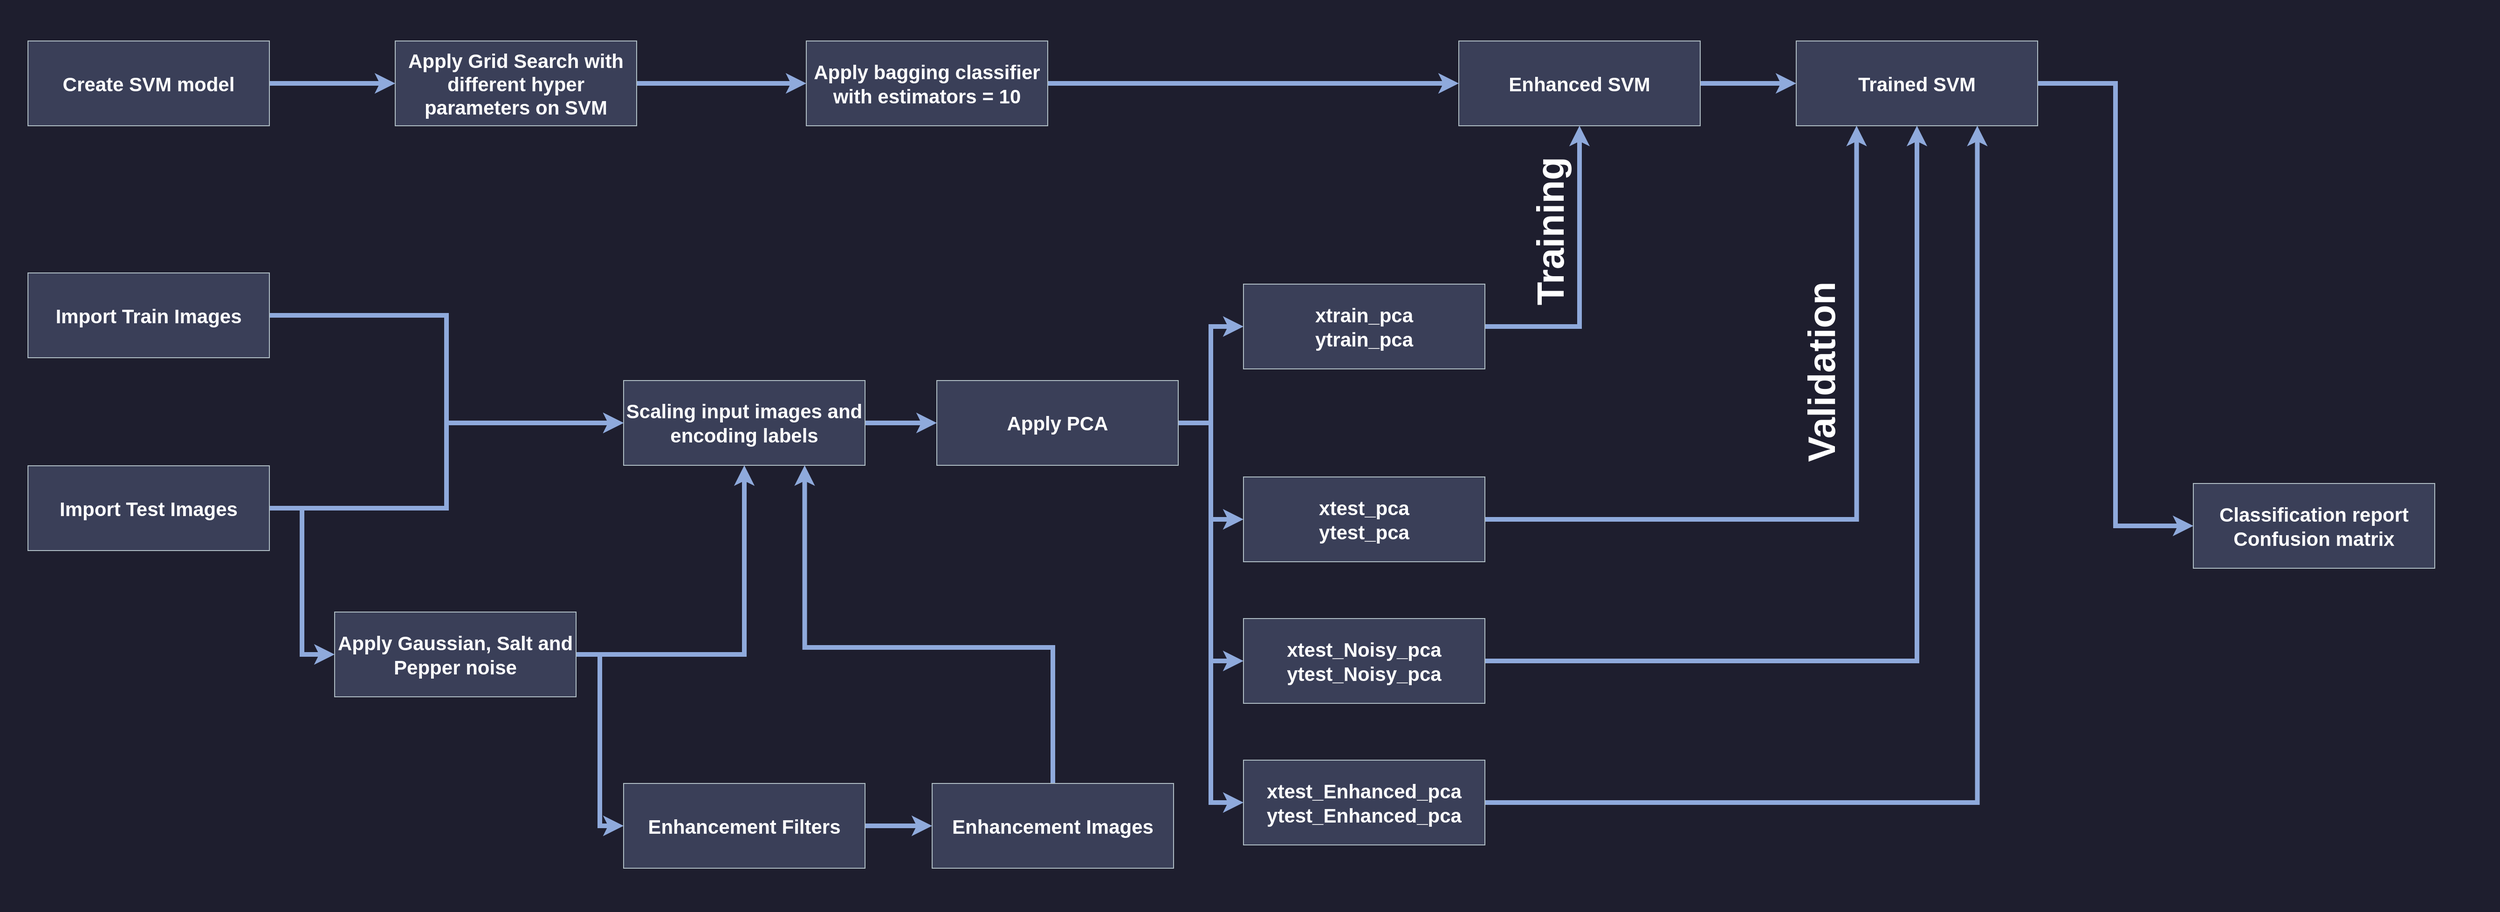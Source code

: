 <mxfile version="26.0.6">
  <diagram name="Page-1" id="gcVrZ3HLpK5CmTgVtj7Q">
    <mxGraphModel dx="3000" dy="1591" grid="0" gridSize="10" guides="1" tooltips="1" connect="1" arrows="1" fold="1" page="1" pageScale="1" pageWidth="2700" pageHeight="1000" background="#1E1E2E" math="0" shadow="0">
      <root>
        <mxCell id="0" />
        <mxCell id="1" parent="0" />
        <mxCell id="_UI8dVtCNbtnfExRtyGv-17" style="edgeStyle=orthogonalEdgeStyle;rounded=0;orthogonalLoop=1;jettySize=auto;html=1;exitX=1;exitY=0.5;exitDx=0;exitDy=0;entryX=0;entryY=0.5;entryDx=0;entryDy=0;strokeWidth=5;strokeColor=#8FAADC;" edge="1" parent="1" source="_UI8dVtCNbtnfExRtyGv-1" target="_UI8dVtCNbtnfExRtyGv-2">
          <mxGeometry relative="1" as="geometry" />
        </mxCell>
        <mxCell id="_UI8dVtCNbtnfExRtyGv-1" value="&lt;font style=&quot;font-size: 21px; color: rgb(255, 255, 255);&quot;&gt;&lt;b&gt;Import Train Images&lt;/b&gt;&lt;/font&gt;" style="rounded=0;whiteSpace=wrap;html=1;fillColor=#3A3F58;strokeColor=#B0BEC5;" vertex="1" parent="1">
          <mxGeometry x="40" y="298" width="259" height="91" as="geometry" />
        </mxCell>
        <mxCell id="_UI8dVtCNbtnfExRtyGv-20" style="edgeStyle=orthogonalEdgeStyle;rounded=0;orthogonalLoop=1;jettySize=auto;html=1;exitX=1;exitY=0.5;exitDx=0;exitDy=0;entryX=0;entryY=0.5;entryDx=0;entryDy=0;strokeWidth=5;strokeColor=#8FAADC;" edge="1" parent="1" source="_UI8dVtCNbtnfExRtyGv-2" target="_UI8dVtCNbtnfExRtyGv-6">
          <mxGeometry relative="1" as="geometry" />
        </mxCell>
        <mxCell id="_UI8dVtCNbtnfExRtyGv-2" value="&lt;font style=&quot;font-size: 21px; color: rgb(255, 255, 255);&quot;&gt;&lt;b&gt;Scaling input images and encoding labels&lt;/b&gt;&lt;/font&gt;" style="rounded=0;whiteSpace=wrap;html=1;fillColor=#3A3F58;strokeColor=#B0BEC5;" vertex="1" parent="1">
          <mxGeometry x="679" y="413.5" width="259" height="91" as="geometry" />
        </mxCell>
        <mxCell id="_UI8dVtCNbtnfExRtyGv-19" style="edgeStyle=orthogonalEdgeStyle;rounded=0;orthogonalLoop=1;jettySize=auto;html=1;exitX=1;exitY=0.5;exitDx=0;exitDy=0;entryX=0;entryY=0.5;entryDx=0;entryDy=0;strokeWidth=5;strokeColor=#8FAADC;" edge="1" parent="1" source="_UI8dVtCNbtnfExRtyGv-4" target="_UI8dVtCNbtnfExRtyGv-2">
          <mxGeometry relative="1" as="geometry" />
        </mxCell>
        <mxCell id="_UI8dVtCNbtnfExRtyGv-29" style="edgeStyle=orthogonalEdgeStyle;rounded=0;orthogonalLoop=1;jettySize=auto;html=1;exitX=1;exitY=0.5;exitDx=0;exitDy=0;entryX=0;entryY=0.5;entryDx=0;entryDy=0;strokeWidth=5;strokeColor=#8FAADC;" edge="1" parent="1" source="_UI8dVtCNbtnfExRtyGv-4" target="_UI8dVtCNbtnfExRtyGv-27">
          <mxGeometry relative="1" as="geometry" />
        </mxCell>
        <mxCell id="_UI8dVtCNbtnfExRtyGv-4" value="&lt;font style=&quot;font-size: 21px; color: rgb(255, 255, 255);&quot;&gt;&lt;b&gt;Import Test Images&lt;/b&gt;&lt;/font&gt;" style="rounded=0;whiteSpace=wrap;html=1;fillColor=#3A3F58;strokeColor=#B0BEC5;" vertex="1" parent="1">
          <mxGeometry x="40" y="505" width="259" height="91" as="geometry" />
        </mxCell>
        <mxCell id="_UI8dVtCNbtnfExRtyGv-21" style="edgeStyle=orthogonalEdgeStyle;rounded=0;orthogonalLoop=1;jettySize=auto;html=1;exitX=1;exitY=0.5;exitDx=0;exitDy=0;entryX=0;entryY=0.5;entryDx=0;entryDy=0;strokeWidth=5;strokeColor=#8FAADC;" edge="1" parent="1" source="_UI8dVtCNbtnfExRtyGv-6" target="_UI8dVtCNbtnfExRtyGv-9">
          <mxGeometry relative="1" as="geometry" />
        </mxCell>
        <mxCell id="_UI8dVtCNbtnfExRtyGv-22" style="edgeStyle=orthogonalEdgeStyle;rounded=0;orthogonalLoop=1;jettySize=auto;html=1;exitX=1;exitY=0.5;exitDx=0;exitDy=0;entryX=0;entryY=0.5;entryDx=0;entryDy=0;strokeWidth=5;strokeColor=#8FAADC;" edge="1" parent="1" source="_UI8dVtCNbtnfExRtyGv-6" target="_UI8dVtCNbtnfExRtyGv-10">
          <mxGeometry relative="1" as="geometry" />
        </mxCell>
        <mxCell id="_UI8dVtCNbtnfExRtyGv-33" style="edgeStyle=orthogonalEdgeStyle;rounded=0;orthogonalLoop=1;jettySize=auto;html=1;exitX=1;exitY=0.5;exitDx=0;exitDy=0;entryX=0;entryY=0.5;entryDx=0;entryDy=0;strokeWidth=5;strokeColor=#8FAADC;" edge="1" parent="1" source="_UI8dVtCNbtnfExRtyGv-6" target="_UI8dVtCNbtnfExRtyGv-32">
          <mxGeometry relative="1" as="geometry" />
        </mxCell>
        <mxCell id="_UI8dVtCNbtnfExRtyGv-42" style="edgeStyle=orthogonalEdgeStyle;rounded=0;orthogonalLoop=1;jettySize=auto;html=1;exitX=1;exitY=0.5;exitDx=0;exitDy=0;entryX=0;entryY=0.5;entryDx=0;entryDy=0;strokeWidth=5;strokeColor=#8FAADC;" edge="1" parent="1" source="_UI8dVtCNbtnfExRtyGv-6" target="_UI8dVtCNbtnfExRtyGv-41">
          <mxGeometry relative="1" as="geometry" />
        </mxCell>
        <mxCell id="_UI8dVtCNbtnfExRtyGv-6" value="&lt;font style=&quot;font-size: 21px; color: rgb(255, 255, 255);&quot;&gt;&lt;b&gt;Apply PCA&lt;/b&gt;&lt;/font&gt;" style="rounded=0;whiteSpace=wrap;html=1;fillColor=#3A3F58;strokeColor=#B0BEC5;" vertex="1" parent="1">
          <mxGeometry x="1015" y="413.5" width="259" height="91" as="geometry" />
        </mxCell>
        <mxCell id="_UI8dVtCNbtnfExRtyGv-15" style="edgeStyle=orthogonalEdgeStyle;rounded=0;orthogonalLoop=1;jettySize=auto;html=1;exitX=1;exitY=0.5;exitDx=0;exitDy=0;entryX=0;entryY=0.5;entryDx=0;entryDy=0;strokeWidth=5;strokeColor=#8FAADC;" edge="1" parent="1" source="_UI8dVtCNbtnfExRtyGv-7" target="_UI8dVtCNbtnfExRtyGv-8">
          <mxGeometry relative="1" as="geometry" />
        </mxCell>
        <mxCell id="_UI8dVtCNbtnfExRtyGv-7" value="&lt;font style=&quot;font-size: 21px; color: rgb(255, 255, 255);&quot;&gt;&lt;b&gt;Apply Grid Search with different hyper parameters on SVM&lt;/b&gt;&lt;/font&gt;" style="rounded=0;whiteSpace=wrap;html=1;fillColor=#3A3F58;strokeColor=#B0BEC5;" vertex="1" parent="1">
          <mxGeometry x="434" y="49" width="259" height="91" as="geometry" />
        </mxCell>
        <mxCell id="_UI8dVtCNbtnfExRtyGv-16" style="edgeStyle=orthogonalEdgeStyle;rounded=0;orthogonalLoop=1;jettySize=auto;html=1;exitX=1;exitY=0.5;exitDx=0;exitDy=0;entryX=0;entryY=0.5;entryDx=0;entryDy=0;strokeWidth=5;strokeColor=#8FAADC;" edge="1" parent="1" source="_UI8dVtCNbtnfExRtyGv-8" target="_UI8dVtCNbtnfExRtyGv-12">
          <mxGeometry relative="1" as="geometry" />
        </mxCell>
        <mxCell id="_UI8dVtCNbtnfExRtyGv-8" value="&lt;font color=&quot;#ffffff&quot;&gt;&lt;span style=&quot;font-size: 21px;&quot;&gt;&lt;b&gt;Apply bagging classifier with estimators = 10&lt;/b&gt;&lt;/span&gt;&lt;/font&gt;" style="rounded=0;whiteSpace=wrap;html=1;fillColor=#3A3F58;strokeColor=#B0BEC5;" vertex="1" parent="1">
          <mxGeometry x="875" y="49" width="259" height="91" as="geometry" />
        </mxCell>
        <mxCell id="_UI8dVtCNbtnfExRtyGv-23" style="edgeStyle=orthogonalEdgeStyle;rounded=0;orthogonalLoop=1;jettySize=auto;html=1;exitX=1;exitY=0.5;exitDx=0;exitDy=0;entryX=0.5;entryY=1;entryDx=0;entryDy=0;strokeWidth=5;strokeColor=#8FAADC;" edge="1" parent="1" source="_UI8dVtCNbtnfExRtyGv-9" target="_UI8dVtCNbtnfExRtyGv-12">
          <mxGeometry relative="1" as="geometry" />
        </mxCell>
        <mxCell id="_UI8dVtCNbtnfExRtyGv-9" value="&lt;font color=&quot;#ffffff&quot;&gt;&lt;span style=&quot;font-size: 21px;&quot;&gt;&lt;b&gt;xtrain_pca&lt;/b&gt;&lt;/span&gt;&lt;/font&gt;&lt;div&gt;&lt;font color=&quot;#ffffff&quot;&gt;&lt;span style=&quot;font-size: 21px;&quot;&gt;&lt;b&gt;ytrain_pca&lt;/b&gt;&lt;/span&gt;&lt;/font&gt;&lt;/div&gt;" style="rounded=0;whiteSpace=wrap;html=1;fillColor=#3A3F58;strokeColor=#B0BEC5;" vertex="1" parent="1">
          <mxGeometry x="1344" y="310" width="259" height="91" as="geometry" />
        </mxCell>
        <mxCell id="_UI8dVtCNbtnfExRtyGv-25" style="edgeStyle=orthogonalEdgeStyle;rounded=0;orthogonalLoop=1;jettySize=auto;html=1;exitX=1;exitY=0.5;exitDx=0;exitDy=0;entryX=0.25;entryY=1;entryDx=0;entryDy=0;strokeWidth=5;strokeColor=#8FAADC;" edge="1" parent="1" source="_UI8dVtCNbtnfExRtyGv-10" target="_UI8dVtCNbtnfExRtyGv-24">
          <mxGeometry relative="1" as="geometry" />
        </mxCell>
        <mxCell id="_UI8dVtCNbtnfExRtyGv-10" value="&lt;font color=&quot;#ffffff&quot;&gt;&lt;span style=&quot;font-size: 21px;&quot;&gt;&lt;b&gt;xtest_pca&lt;/b&gt;&lt;/span&gt;&lt;/font&gt;&lt;div&gt;&lt;font color=&quot;#ffffff&quot;&gt;&lt;span style=&quot;font-size: 21px;&quot;&gt;&lt;b&gt;ytest_pca&lt;/b&gt;&lt;/span&gt;&lt;/font&gt;&lt;/div&gt;" style="rounded=0;whiteSpace=wrap;html=1;fillColor=#3A3F58;strokeColor=#B0BEC5;" vertex="1" parent="1">
          <mxGeometry x="1344" y="517" width="259" height="91" as="geometry" />
        </mxCell>
        <mxCell id="_UI8dVtCNbtnfExRtyGv-14" style="edgeStyle=orthogonalEdgeStyle;rounded=0;orthogonalLoop=1;jettySize=auto;html=1;exitX=1;exitY=0.5;exitDx=0;exitDy=0;entryX=0;entryY=0.5;entryDx=0;entryDy=0;strokeWidth=5;strokeColor=#8FAADC;" edge="1" parent="1" source="_UI8dVtCNbtnfExRtyGv-11" target="_UI8dVtCNbtnfExRtyGv-7">
          <mxGeometry relative="1" as="geometry" />
        </mxCell>
        <mxCell id="_UI8dVtCNbtnfExRtyGv-11" value="&lt;font color=&quot;#ffffff&quot;&gt;&lt;span style=&quot;font-size: 21px;&quot;&gt;&lt;b&gt;Create SVM model&lt;/b&gt;&lt;/span&gt;&lt;/font&gt;" style="rounded=0;whiteSpace=wrap;html=1;fillColor=#3A3F58;strokeColor=#B0BEC5;" vertex="1" parent="1">
          <mxGeometry x="40" y="49" width="259" height="91" as="geometry" />
        </mxCell>
        <mxCell id="_UI8dVtCNbtnfExRtyGv-26" style="edgeStyle=orthogonalEdgeStyle;rounded=0;orthogonalLoop=1;jettySize=auto;html=1;exitX=1;exitY=0.5;exitDx=0;exitDy=0;entryX=0;entryY=0.5;entryDx=0;entryDy=0;strokeWidth=5;strokeColor=#8FAADC;" edge="1" parent="1" source="_UI8dVtCNbtnfExRtyGv-12" target="_UI8dVtCNbtnfExRtyGv-24">
          <mxGeometry relative="1" as="geometry" />
        </mxCell>
        <mxCell id="_UI8dVtCNbtnfExRtyGv-12" value="&lt;font color=&quot;#ffffff&quot;&gt;&lt;span style=&quot;font-size: 21px;&quot;&gt;&lt;b&gt;Enhanced SVM&lt;/b&gt;&lt;/span&gt;&lt;/font&gt;" style="rounded=0;whiteSpace=wrap;html=1;fillColor=#3A3F58;strokeColor=#B0BEC5;" vertex="1" parent="1">
          <mxGeometry x="1575" y="49" width="259" height="91" as="geometry" />
        </mxCell>
        <mxCell id="_UI8dVtCNbtnfExRtyGv-45" style="edgeStyle=orthogonalEdgeStyle;rounded=0;orthogonalLoop=1;jettySize=auto;html=1;exitX=1;exitY=0.5;exitDx=0;exitDy=0;entryX=0;entryY=0.5;entryDx=0;entryDy=0;strokeWidth=5;strokeColor=#8FAADC;" edge="1" parent="1" source="_UI8dVtCNbtnfExRtyGv-24" target="_UI8dVtCNbtnfExRtyGv-44">
          <mxGeometry relative="1" as="geometry" />
        </mxCell>
        <mxCell id="_UI8dVtCNbtnfExRtyGv-24" value="&lt;font color=&quot;#ffffff&quot;&gt;&lt;span style=&quot;font-size: 21px;&quot;&gt;&lt;b&gt;Trained SVM&lt;/b&gt;&lt;/span&gt;&lt;/font&gt;" style="rounded=0;whiteSpace=wrap;html=1;fillColor=#3A3F58;strokeColor=#B0BEC5;" vertex="1" parent="1">
          <mxGeometry x="1937" y="49" width="259" height="91" as="geometry" />
        </mxCell>
        <mxCell id="_UI8dVtCNbtnfExRtyGv-31" style="edgeStyle=orthogonalEdgeStyle;rounded=0;orthogonalLoop=1;jettySize=auto;html=1;exitX=1;exitY=0.5;exitDx=0;exitDy=0;entryX=0.5;entryY=1;entryDx=0;entryDy=0;strokeWidth=5;strokeColor=#8FAADC;" edge="1" parent="1" source="_UI8dVtCNbtnfExRtyGv-27" target="_UI8dVtCNbtnfExRtyGv-2">
          <mxGeometry relative="1" as="geometry" />
        </mxCell>
        <mxCell id="_UI8dVtCNbtnfExRtyGv-36" style="edgeStyle=orthogonalEdgeStyle;rounded=0;orthogonalLoop=1;jettySize=auto;html=1;exitX=1;exitY=0.5;exitDx=0;exitDy=0;entryX=0;entryY=0.5;entryDx=0;entryDy=0;strokeWidth=5;strokeColor=#8FAADC;" edge="1" parent="1" source="_UI8dVtCNbtnfExRtyGv-27" target="_UI8dVtCNbtnfExRtyGv-35">
          <mxGeometry relative="1" as="geometry" />
        </mxCell>
        <mxCell id="_UI8dVtCNbtnfExRtyGv-27" value="&lt;font color=&quot;#ffffff&quot;&gt;&lt;span style=&quot;font-size: 21px;&quot;&gt;&lt;b&gt;Apply Gaussian, Salt and Pepper noise&lt;/b&gt;&lt;/span&gt;&lt;/font&gt;" style="rounded=0;whiteSpace=wrap;html=1;fillColor=#3A3F58;strokeColor=#B0BEC5;" vertex="1" parent="1">
          <mxGeometry x="369" y="662" width="259" height="91" as="geometry" />
        </mxCell>
        <mxCell id="_UI8dVtCNbtnfExRtyGv-34" style="edgeStyle=orthogonalEdgeStyle;rounded=0;orthogonalLoop=1;jettySize=auto;html=1;exitX=1;exitY=0.5;exitDx=0;exitDy=0;entryX=0.5;entryY=1;entryDx=0;entryDy=0;strokeWidth=5;strokeColor=#8FAADC;" edge="1" parent="1" source="_UI8dVtCNbtnfExRtyGv-32" target="_UI8dVtCNbtnfExRtyGv-24">
          <mxGeometry relative="1" as="geometry" />
        </mxCell>
        <mxCell id="_UI8dVtCNbtnfExRtyGv-32" value="&lt;font color=&quot;#ffffff&quot;&gt;&lt;span style=&quot;font-size: 21px;&quot;&gt;&lt;b&gt;xtest_Noisy_pca&lt;/b&gt;&lt;/span&gt;&lt;/font&gt;&lt;div&gt;&lt;font color=&quot;#ffffff&quot;&gt;&lt;span style=&quot;font-size: 21px;&quot;&gt;&lt;b&gt;ytest_Noisy_pca&lt;/b&gt;&lt;/span&gt;&lt;/font&gt;&lt;/div&gt;" style="rounded=0;whiteSpace=wrap;html=1;fillColor=#3A3F58;strokeColor=#B0BEC5;" vertex="1" parent="1">
          <mxGeometry x="1344" y="669" width="259" height="91" as="geometry" />
        </mxCell>
        <mxCell id="_UI8dVtCNbtnfExRtyGv-39" style="edgeStyle=orthogonalEdgeStyle;rounded=0;orthogonalLoop=1;jettySize=auto;html=1;exitX=1;exitY=0.5;exitDx=0;exitDy=0;entryX=0;entryY=0.5;entryDx=0;entryDy=0;strokeWidth=5;strokeColor=#8FAADC;" edge="1" parent="1" source="_UI8dVtCNbtnfExRtyGv-35" target="_UI8dVtCNbtnfExRtyGv-37">
          <mxGeometry relative="1" as="geometry" />
        </mxCell>
        <mxCell id="_UI8dVtCNbtnfExRtyGv-35" value="&lt;font color=&quot;#ffffff&quot;&gt;&lt;span style=&quot;font-size: 21px;&quot;&gt;&lt;b&gt;Enhancement Filters&lt;/b&gt;&lt;/span&gt;&lt;/font&gt;" style="rounded=0;whiteSpace=wrap;html=1;fillColor=#3A3F58;strokeColor=#B0BEC5;" vertex="1" parent="1">
          <mxGeometry x="679" y="846" width="259" height="91" as="geometry" />
        </mxCell>
        <mxCell id="_UI8dVtCNbtnfExRtyGv-40" style="edgeStyle=orthogonalEdgeStyle;rounded=0;orthogonalLoop=1;jettySize=auto;html=1;exitX=0.5;exitY=0;exitDx=0;exitDy=0;entryX=0.75;entryY=1;entryDx=0;entryDy=0;strokeWidth=5;strokeColor=#8FAADC;" edge="1" parent="1" source="_UI8dVtCNbtnfExRtyGv-37" target="_UI8dVtCNbtnfExRtyGv-2">
          <mxGeometry relative="1" as="geometry">
            <Array as="points">
              <mxPoint x="1139" y="700" />
              <mxPoint x="873" y="700" />
            </Array>
          </mxGeometry>
        </mxCell>
        <mxCell id="_UI8dVtCNbtnfExRtyGv-37" value="&lt;font color=&quot;#ffffff&quot;&gt;&lt;span style=&quot;font-size: 21px;&quot;&gt;&lt;b&gt;Enhancement Images&lt;/b&gt;&lt;/span&gt;&lt;/font&gt;" style="rounded=0;whiteSpace=wrap;html=1;fillColor=#3A3F58;strokeColor=#B0BEC5;" vertex="1" parent="1">
          <mxGeometry x="1010" y="846" width="259" height="91" as="geometry" />
        </mxCell>
        <mxCell id="_UI8dVtCNbtnfExRtyGv-43" style="edgeStyle=orthogonalEdgeStyle;rounded=0;orthogonalLoop=1;jettySize=auto;html=1;exitX=1;exitY=0.5;exitDx=0;exitDy=0;entryX=0.75;entryY=1;entryDx=0;entryDy=0;strokeWidth=5;strokeColor=#8FAADC;" edge="1" parent="1" source="_UI8dVtCNbtnfExRtyGv-41" target="_UI8dVtCNbtnfExRtyGv-24">
          <mxGeometry relative="1" as="geometry" />
        </mxCell>
        <mxCell id="_UI8dVtCNbtnfExRtyGv-41" value="&lt;font color=&quot;#ffffff&quot;&gt;&lt;span style=&quot;font-size: 21px;&quot;&gt;&lt;b&gt;xtest_Enhanced_pca&lt;/b&gt;&lt;/span&gt;&lt;/font&gt;&lt;div&gt;&lt;font color=&quot;#ffffff&quot;&gt;&lt;span style=&quot;font-size: 21px;&quot;&gt;&lt;b&gt;ytest_Enhanced_pca&lt;/b&gt;&lt;/span&gt;&lt;/font&gt;&lt;/div&gt;" style="rounded=0;whiteSpace=wrap;html=1;fillColor=#3A3F58;strokeColor=#B0BEC5;" vertex="1" parent="1">
          <mxGeometry x="1344" y="821" width="259" height="91" as="geometry" />
        </mxCell>
        <mxCell id="_UI8dVtCNbtnfExRtyGv-44" value="&lt;font color=&quot;#ffffff&quot;&gt;&lt;span style=&quot;font-size: 21px;&quot;&gt;&lt;b&gt;Classification report&lt;/b&gt;&lt;/span&gt;&lt;/font&gt;&lt;div&gt;&lt;font color=&quot;#ffffff&quot;&gt;&lt;span style=&quot;font-size: 21px;&quot;&gt;&lt;b&gt;Confusion matrix&lt;/b&gt;&lt;/span&gt;&lt;/font&gt;&lt;/div&gt;" style="rounded=0;whiteSpace=wrap;html=1;fillColor=#3A3F58;strokeColor=#B0BEC5;" vertex="1" parent="1">
          <mxGeometry x="2363" y="524" width="259" height="91" as="geometry" />
        </mxCell>
        <mxCell id="_UI8dVtCNbtnfExRtyGv-46" value="&lt;font style=&quot;color: rgb(255, 255, 255); font-size: 41px;&quot;&gt;&lt;b style=&quot;&quot;&gt;Validation&lt;/b&gt;&lt;/font&gt;" style="text;html=1;align=center;verticalAlign=middle;whiteSpace=wrap;rounded=0;rotation=270;" vertex="1" parent="1">
          <mxGeometry x="1828" y="389" width="273" height="30" as="geometry" />
        </mxCell>
        <mxCell id="_UI8dVtCNbtnfExRtyGv-47" value="&lt;font style=&quot;color: rgb(255, 255, 255); font-size: 41px;&quot;&gt;&lt;b style=&quot;&quot;&gt;Training&lt;/b&gt;&lt;/font&gt;" style="text;html=1;align=center;verticalAlign=middle;whiteSpace=wrap;rounded=0;rotation=270;" vertex="1" parent="1">
          <mxGeometry x="1537" y="238" width="273" height="30" as="geometry" />
        </mxCell>
        <mxCell id="_UI8dVtCNbtnfExRtyGv-48" value="" style="rounded=0;whiteSpace=wrap;html=1;fillColor=none;strokeColor=none;" vertex="1" parent="1">
          <mxGeometry x="10" y="5" width="120" height="60" as="geometry" />
        </mxCell>
        <mxCell id="_UI8dVtCNbtnfExRtyGv-49" value="" style="rounded=0;whiteSpace=wrap;html=1;fillColor=none;strokeColor=none;" vertex="1" parent="1">
          <mxGeometry x="10" y="920" width="120" height="60" as="geometry" />
        </mxCell>
        <mxCell id="_UI8dVtCNbtnfExRtyGv-50" value="" style="rounded=0;whiteSpace=wrap;html=1;fillColor=none;strokeColor=none;" vertex="1" parent="1">
          <mxGeometry x="2559" y="923" width="120" height="60" as="geometry" />
        </mxCell>
        <mxCell id="_UI8dVtCNbtnfExRtyGv-51" value="" style="rounded=0;whiteSpace=wrap;html=1;fillColor=none;strokeColor=none;" vertex="1" parent="1">
          <mxGeometry x="2571" y="12" width="120" height="60" as="geometry" />
        </mxCell>
      </root>
    </mxGraphModel>
  </diagram>
</mxfile>
